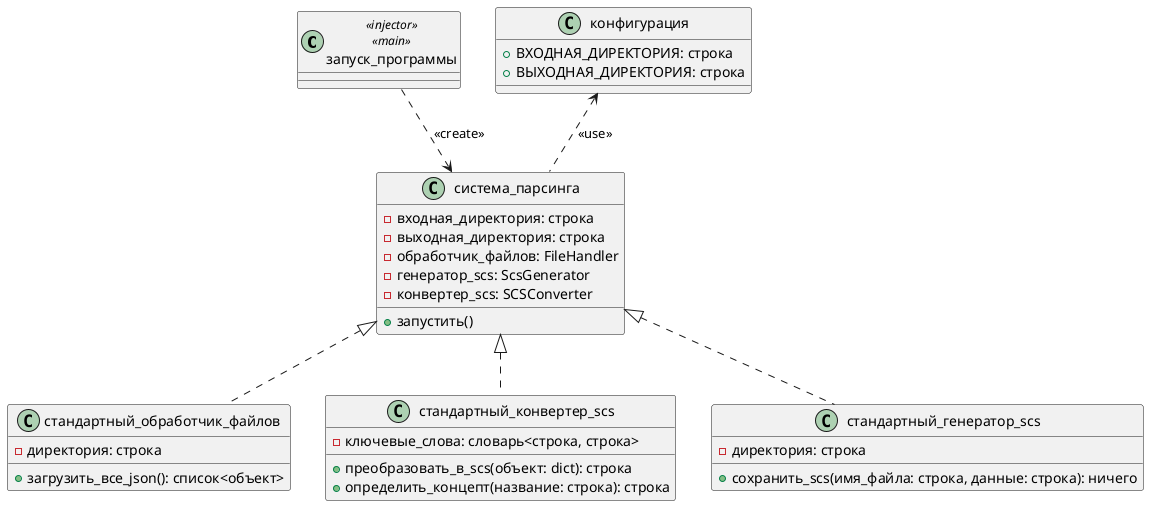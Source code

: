 @startuml
class запуск_программы <<injector>> <<main>> {
}

class система_парсинга {
  - входная_директория: строка
  - выходная_директория: строка
  - обработчик_файлов: FileHandler
  - генератор_scs: ScsGenerator
  - конвертер_scs: SCSConverter
  + запустить()
}

class стандартный_обработчик_файлов {
  - директория: строка
  + загрузить_все_json(): список<объект>
}

class стандартный_конвертер_scs {
  - ключевые_слова: словарь<строка, строка>
  + преобразовать_в_scs(объект: dict): строка
  + определить_концепт(название: строка): строка
}

class стандартный_генератор_scs {
  - директория: строка
  + сохранить_scs(имя_файла: строка, данные: строка): ничего
}

class конфигурация {
  + ВХОДНАЯ_ДИРЕКТОРИЯ: строка
  + ВЫХОДНАЯ_ДИРЕКТОРИЯ: строка
}

запуск_программы ..> система_парсинга: <<create>>
система_парсинга <|.. стандартный_обработчик_файлов
система_парсинга <|.. стандартный_конвертер_scs
система_парсинга <|.. стандартный_генератор_scs
конфигурация <.. система_парсинга: <<use>>
@enduml
